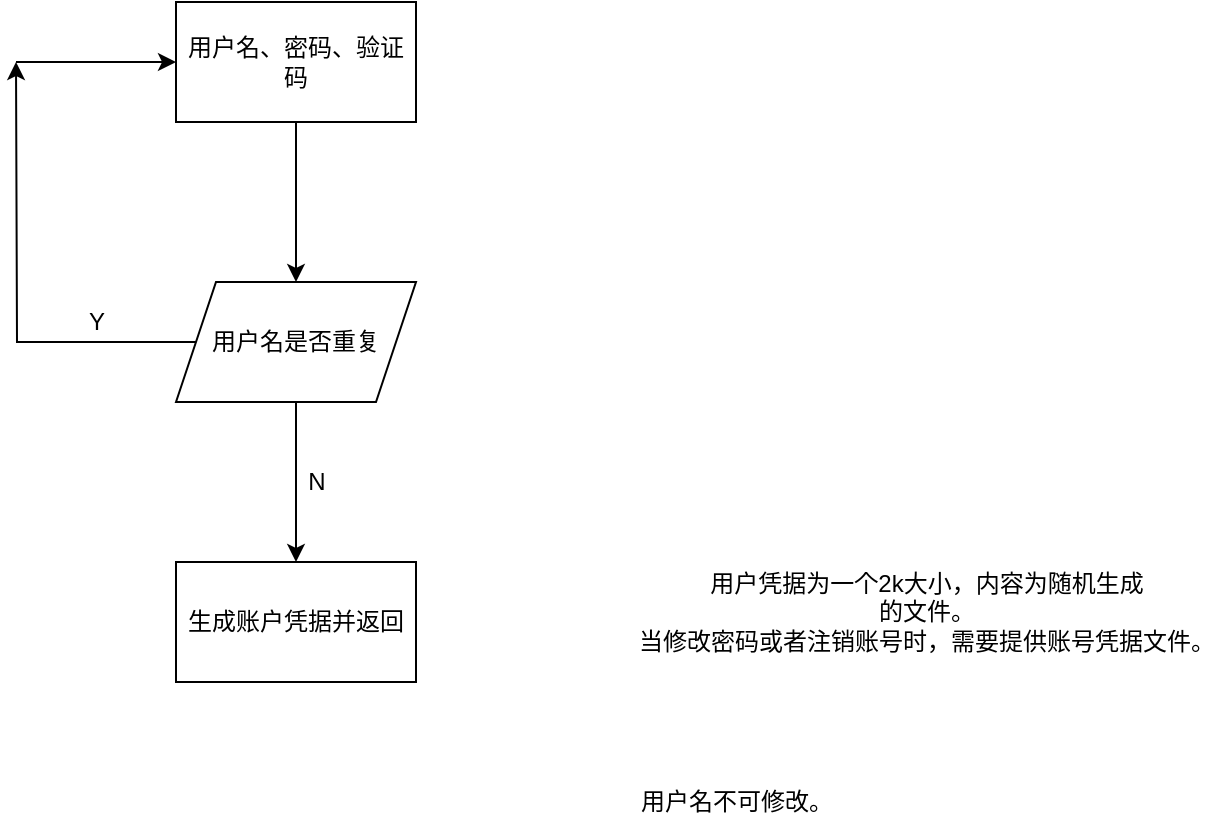 <mxfile version="13.10.0" type="embed">
    <diagram id="X3ZwAN8AvJY2_g4YYYFf" name="注册和修改">
        <mxGraphModel dx="1162" dy="828" grid="1" gridSize="10" guides="1" tooltips="1" connect="1" arrows="1" fold="1" page="1" pageScale="1" pageWidth="827" pageHeight="1169" math="0" shadow="0">
            <root>
                <mxCell id="0"/>
                <mxCell id="1" parent="0"/>
                <mxCell id="6" value="" style="edgeStyle=orthogonalEdgeStyle;rounded=0;orthogonalLoop=1;jettySize=auto;html=1;" parent="1" source="2" target="5" edge="1">
                    <mxGeometry relative="1" as="geometry"/>
                </mxCell>
                <mxCell id="2" value="用户名、密码、验证码" style="rounded=0;whiteSpace=wrap;html=1;" parent="1" vertex="1">
                    <mxGeometry x="120" y="40" width="120" height="60" as="geometry"/>
                </mxCell>
                <mxCell id="11" value="" style="edgeStyle=orthogonalEdgeStyle;rounded=0;orthogonalLoop=1;jettySize=auto;html=1;" parent="1" source="5" target="10" edge="1">
                    <mxGeometry relative="1" as="geometry"/>
                </mxCell>
                <mxCell id="5" value="用户名是否重复" style="shape=parallelogram;perimeter=parallelogramPerimeter;whiteSpace=wrap;html=1;fixedSize=1;rounded=0;" parent="1" vertex="1">
                    <mxGeometry x="120" y="180" width="120" height="60" as="geometry"/>
                </mxCell>
                <mxCell id="7" style="edgeStyle=orthogonalEdgeStyle;rounded=0;orthogonalLoop=1;jettySize=auto;html=1;" parent="1" source="5" edge="1">
                    <mxGeometry relative="1" as="geometry">
                        <mxPoint x="40" y="70" as="targetPoint"/>
                    </mxGeometry>
                </mxCell>
                <mxCell id="8" value="" style="endArrow=classic;html=1;entryX=0;entryY=0.5;entryDx=0;entryDy=0;" parent="1" target="2" edge="1">
                    <mxGeometry width="50" height="50" relative="1" as="geometry">
                        <mxPoint x="40" y="70" as="sourcePoint"/>
                        <mxPoint x="440" y="300" as="targetPoint"/>
                    </mxGeometry>
                </mxCell>
                <mxCell id="9" value="Y" style="text;html=1;align=center;verticalAlign=middle;resizable=0;points=[];autosize=1;" parent="1" vertex="1">
                    <mxGeometry x="70" y="190" width="20" height="20" as="geometry"/>
                </mxCell>
                <mxCell id="10" value="生成账户凭据并返回" style="whiteSpace=wrap;html=1;rounded=0;" parent="1" vertex="1">
                    <mxGeometry x="120" y="320" width="120" height="60" as="geometry"/>
                </mxCell>
                <mxCell id="12" value="N" style="text;html=1;align=center;verticalAlign=middle;resizable=0;points=[];autosize=1;" parent="1" vertex="1">
                    <mxGeometry x="180" y="270" width="20" height="20" as="geometry"/>
                </mxCell>
                <mxCell id="13" value="用户凭据为一个2k大小，内容为随机生成&lt;br&gt;的文件。&lt;br&gt;当修改密码或者注销账号时，需要提供账号凭据文件。" style="text;html=1;align=center;verticalAlign=middle;resizable=0;points=[];autosize=1;" parent="1" vertex="1">
                    <mxGeometry x="345" y="320" width="300" height="50" as="geometry"/>
                </mxCell>
                <mxCell id="7JTO4Or1nqWczj7uUBrh-13" value="用户名不可修改。" style="text;html=1;align=center;verticalAlign=middle;resizable=0;points=[];autosize=1;" vertex="1" parent="1">
                    <mxGeometry x="345" y="430" width="110" height="20" as="geometry"/>
                </mxCell>
            </root>
        </mxGraphModel>
    </diagram>
</mxfile>